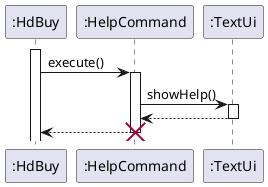 @startuml
'https://plantuml.com/sequence-diagram

activate ":HdBuy"
":HdBuy" -> ":HelpCommand": execute()
        activate ":HelpCommand"
        ":HelpCommand" -> ":TextUi": showHelp()
        activate ":TextUi"
        ":HelpCommand" <-- ":TextUi"
        deactivate ":TextUi"
        ":HdBuy" <-- ":HelpCommand"
        destroy ":HelpCommand"
@enduml
